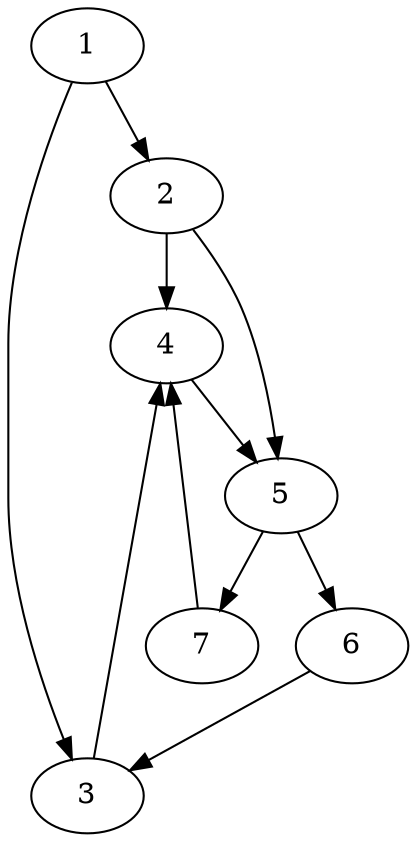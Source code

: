 digraph G {
  1;
  2;
  3;
  4;
  5;
  6;
  7;
  1 -> 2;
  1 -> 3;
  2 -> 4;
  3 -> 4;
  4 -> 5;
  2 -> 5;
  5 -> 6;
  6 -> 3;
  5 -> 7;
  7 -> 4;
}
